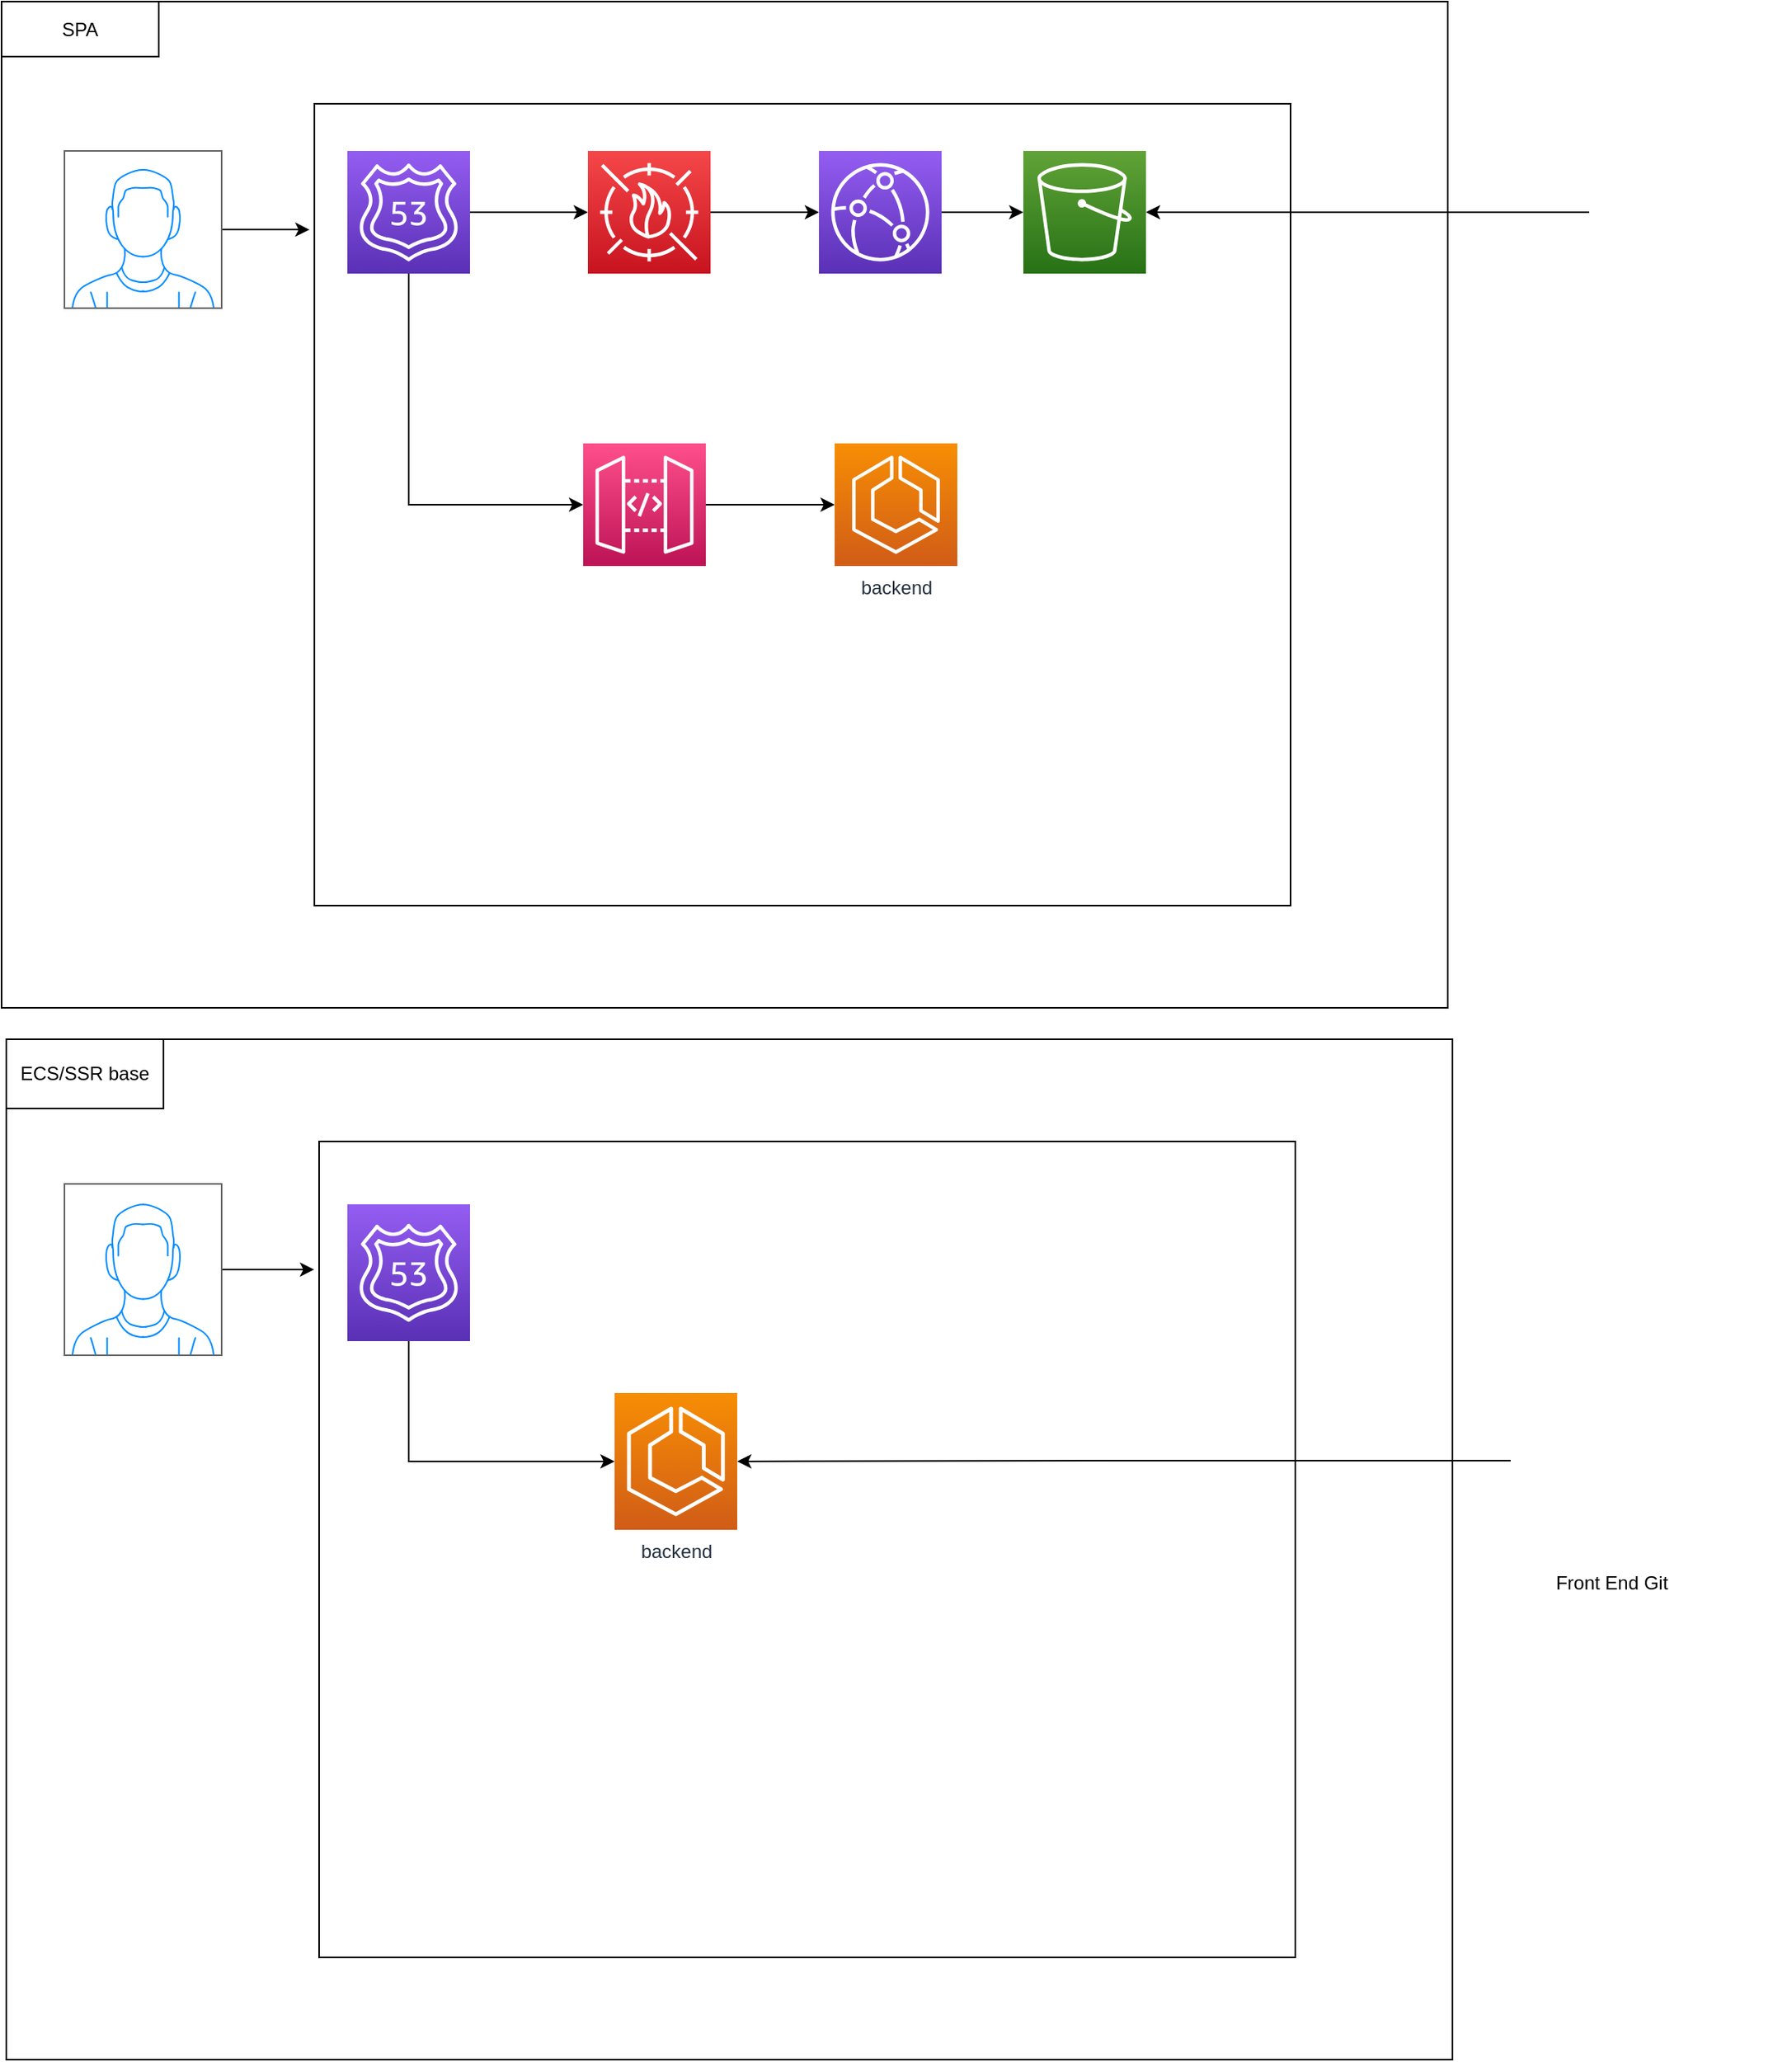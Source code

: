 <mxfile version="15.9.6" type="github">
  <diagram id="K5m0sB6r68iHKHiiGyy7" name="Page-1">
    <mxGraphModel dx="2272" dy="834" grid="1" gridSize="10" guides="1" tooltips="1" connect="1" arrows="1" fold="1" page="1" pageScale="1" pageWidth="850" pageHeight="1100" math="0" shadow="0">
      <root>
        <mxCell id="0" />
        <mxCell id="1" parent="0" />
        <mxCell id="ZiPStLOvgiAQaFrCtZSX-20" value="" style="rounded=0;whiteSpace=wrap;html=1;" vertex="1" parent="1">
          <mxGeometry x="-120" y="45" width="920" height="640" as="geometry" />
        </mxCell>
        <mxCell id="ZiPStLOvgiAQaFrCtZSX-3" value="" style="rounded=0;whiteSpace=wrap;html=1;" vertex="1" parent="1">
          <mxGeometry x="79" y="110" width="621" height="510" as="geometry" />
        </mxCell>
        <mxCell id="ZiPStLOvgiAQaFrCtZSX-4" style="edgeStyle=orthogonalEdgeStyle;rounded=0;orthogonalLoop=1;jettySize=auto;html=1;entryX=0;entryY=0.5;entryDx=0;entryDy=0;entryPerimeter=0;" edge="1" parent="1" source="ZiPStLOvgiAQaFrCtZSX-1" target="ZiPStLOvgiAQaFrCtZSX-2">
          <mxGeometry relative="1" as="geometry" />
        </mxCell>
        <mxCell id="ZiPStLOvgiAQaFrCtZSX-13" style="edgeStyle=orthogonalEdgeStyle;rounded=0;orthogonalLoop=1;jettySize=auto;html=1;entryX=0;entryY=0.5;entryDx=0;entryDy=0;entryPerimeter=0;exitX=0.5;exitY=1;exitDx=0;exitDy=0;exitPerimeter=0;" edge="1" parent="1" source="ZiPStLOvgiAQaFrCtZSX-1" target="ZiPStLOvgiAQaFrCtZSX-11">
          <mxGeometry relative="1" as="geometry" />
        </mxCell>
        <mxCell id="ZiPStLOvgiAQaFrCtZSX-1" value="" style="sketch=0;points=[[0,0,0],[0.25,0,0],[0.5,0,0],[0.75,0,0],[1,0,0],[0,1,0],[0.25,1,0],[0.5,1,0],[0.75,1,0],[1,1,0],[0,0.25,0],[0,0.5,0],[0,0.75,0],[1,0.25,0],[1,0.5,0],[1,0.75,0]];outlineConnect=0;fontColor=#232F3E;gradientColor=#945DF2;gradientDirection=north;fillColor=#5A30B5;strokeColor=#ffffff;dashed=0;verticalLabelPosition=bottom;verticalAlign=top;align=center;html=1;fontSize=12;fontStyle=0;aspect=fixed;shape=mxgraph.aws4.resourceIcon;resIcon=mxgraph.aws4.route_53;" vertex="1" parent="1">
          <mxGeometry x="100" y="140" width="78" height="78" as="geometry" />
        </mxCell>
        <mxCell id="ZiPStLOvgiAQaFrCtZSX-9" style="edgeStyle=orthogonalEdgeStyle;rounded=0;orthogonalLoop=1;jettySize=auto;html=1;" edge="1" parent="1" source="ZiPStLOvgiAQaFrCtZSX-2" target="ZiPStLOvgiAQaFrCtZSX-8">
          <mxGeometry relative="1" as="geometry" />
        </mxCell>
        <mxCell id="ZiPStLOvgiAQaFrCtZSX-2" value="" style="sketch=0;points=[[0,0,0],[0.25,0,0],[0.5,0,0],[0.75,0,0],[1,0,0],[0,1,0],[0.25,1,0],[0.5,1,0],[0.75,1,0],[1,1,0],[0,0.25,0],[0,0.5,0],[0,0.75,0],[1,0.25,0],[1,0.5,0],[1,0.75,0]];outlineConnect=0;fontColor=#232F3E;gradientColor=#F54749;gradientDirection=north;fillColor=#C7131F;strokeColor=#ffffff;dashed=0;verticalLabelPosition=bottom;verticalAlign=top;align=center;html=1;fontSize=12;fontStyle=0;aspect=fixed;shape=mxgraph.aws4.resourceIcon;resIcon=mxgraph.aws4.waf;" vertex="1" parent="1">
          <mxGeometry x="253" y="140" width="78" height="78" as="geometry" />
        </mxCell>
        <mxCell id="ZiPStLOvgiAQaFrCtZSX-7" value="" style="sketch=0;points=[[0,0,0],[0.25,0,0],[0.5,0,0],[0.75,0,0],[1,0,0],[0,1,0],[0.25,1,0],[0.5,1,0],[0.75,1,0],[1,1,0],[0,0.25,0],[0,0.5,0],[0,0.75,0],[1,0.25,0],[1,0.5,0],[1,0.75,0]];outlineConnect=0;fontColor=#232F3E;gradientColor=#60A337;gradientDirection=north;fillColor=#277116;strokeColor=#ffffff;dashed=0;verticalLabelPosition=bottom;verticalAlign=top;align=center;html=1;fontSize=12;fontStyle=0;aspect=fixed;shape=mxgraph.aws4.resourceIcon;resIcon=mxgraph.aws4.s3;" vertex="1" parent="1">
          <mxGeometry x="530" y="140" width="78" height="78" as="geometry" />
        </mxCell>
        <mxCell id="ZiPStLOvgiAQaFrCtZSX-10" style="edgeStyle=orthogonalEdgeStyle;rounded=0;orthogonalLoop=1;jettySize=auto;html=1;" edge="1" parent="1" source="ZiPStLOvgiAQaFrCtZSX-8" target="ZiPStLOvgiAQaFrCtZSX-7">
          <mxGeometry relative="1" as="geometry" />
        </mxCell>
        <mxCell id="ZiPStLOvgiAQaFrCtZSX-8" value="" style="sketch=0;points=[[0,0,0],[0.25,0,0],[0.5,0,0],[0.75,0,0],[1,0,0],[0,1,0],[0.25,1,0],[0.5,1,0],[0.75,1,0],[1,1,0],[0,0.25,0],[0,0.5,0],[0,0.75,0],[1,0.25,0],[1,0.5,0],[1,0.75,0]];outlineConnect=0;fontColor=#232F3E;gradientColor=#945DF2;gradientDirection=north;fillColor=#5A30B5;strokeColor=#ffffff;dashed=0;verticalLabelPosition=bottom;verticalAlign=top;align=center;html=1;fontSize=12;fontStyle=0;aspect=fixed;shape=mxgraph.aws4.resourceIcon;resIcon=mxgraph.aws4.cloudfront;" vertex="1" parent="1">
          <mxGeometry x="400" y="140" width="78" height="78" as="geometry" />
        </mxCell>
        <mxCell id="ZiPStLOvgiAQaFrCtZSX-15" style="edgeStyle=orthogonalEdgeStyle;rounded=0;orthogonalLoop=1;jettySize=auto;html=1;entryX=0;entryY=0.5;entryDx=0;entryDy=0;entryPerimeter=0;" edge="1" parent="1" source="ZiPStLOvgiAQaFrCtZSX-11" target="ZiPStLOvgiAQaFrCtZSX-14">
          <mxGeometry relative="1" as="geometry" />
        </mxCell>
        <mxCell id="ZiPStLOvgiAQaFrCtZSX-11" value="" style="sketch=0;points=[[0,0,0],[0.25,0,0],[0.5,0,0],[0.75,0,0],[1,0,0],[0,1,0],[0.25,1,0],[0.5,1,0],[0.75,1,0],[1,1,0],[0,0.25,0],[0,0.5,0],[0,0.75,0],[1,0.25,0],[1,0.5,0],[1,0.75,0]];outlineConnect=0;fontColor=#232F3E;gradientColor=#FF4F8B;gradientDirection=north;fillColor=#BC1356;strokeColor=#ffffff;dashed=0;verticalLabelPosition=bottom;verticalAlign=top;align=center;html=1;fontSize=12;fontStyle=0;aspect=fixed;shape=mxgraph.aws4.resourceIcon;resIcon=mxgraph.aws4.api_gateway;" vertex="1" parent="1">
          <mxGeometry x="250" y="326" width="78" height="78" as="geometry" />
        </mxCell>
        <mxCell id="ZiPStLOvgiAQaFrCtZSX-14" value="backend" style="sketch=0;points=[[0,0,0],[0.25,0,0],[0.5,0,0],[0.75,0,0],[1,0,0],[0,1,0],[0.25,1,0],[0.5,1,0],[0.75,1,0],[1,1,0],[0,0.25,0],[0,0.5,0],[0,0.75,0],[1,0.25,0],[1,0.5,0],[1,0.75,0]];outlineConnect=0;fontColor=#232F3E;gradientColor=#F78E04;gradientDirection=north;fillColor=#D05C17;strokeColor=#ffffff;dashed=0;verticalLabelPosition=bottom;verticalAlign=top;align=center;html=1;fontSize=12;fontStyle=0;aspect=fixed;shape=mxgraph.aws4.resourceIcon;resIcon=mxgraph.aws4.ecs;" vertex="1" parent="1">
          <mxGeometry x="410" y="326" width="78" height="78" as="geometry" />
        </mxCell>
        <mxCell id="ZiPStLOvgiAQaFrCtZSX-19" style="edgeStyle=orthogonalEdgeStyle;rounded=0;orthogonalLoop=1;jettySize=auto;html=1;entryX=-0.005;entryY=0.157;entryDx=0;entryDy=0;entryPerimeter=0;" edge="1" parent="1" source="ZiPStLOvgiAQaFrCtZSX-18" target="ZiPStLOvgiAQaFrCtZSX-3">
          <mxGeometry relative="1" as="geometry" />
        </mxCell>
        <mxCell id="ZiPStLOvgiAQaFrCtZSX-18" value="" style="verticalLabelPosition=bottom;shadow=0;dashed=0;align=center;html=1;verticalAlign=top;strokeWidth=1;shape=mxgraph.mockup.containers.userMale;strokeColor=#666666;strokeColor2=#008cff;" vertex="1" parent="1">
          <mxGeometry x="-80" y="140" width="100" height="100" as="geometry" />
        </mxCell>
        <mxCell id="ZiPStLOvgiAQaFrCtZSX-26" value="SPA" style="rounded=0;whiteSpace=wrap;html=1;" vertex="1" parent="1">
          <mxGeometry x="-120" y="45" width="100" height="35" as="geometry" />
        </mxCell>
        <mxCell id="ZiPStLOvgiAQaFrCtZSX-28" style="edgeStyle=orthogonalEdgeStyle;rounded=0;orthogonalLoop=1;jettySize=auto;html=1;" edge="1" parent="1" source="ZiPStLOvgiAQaFrCtZSX-27" target="ZiPStLOvgiAQaFrCtZSX-7">
          <mxGeometry relative="1" as="geometry" />
        </mxCell>
        <mxCell id="ZiPStLOvgiAQaFrCtZSX-27" value="" style="shape=image;html=1;verticalAlign=top;verticalLabelPosition=bottom;labelBackgroundColor=#ffffff;imageAspect=0;aspect=fixed;image=https://cdn1.iconfinder.com/data/icons/picons-social/57/github-128.png" vertex="1" parent="1">
          <mxGeometry x="890" y="115" width="128" height="128" as="geometry" />
        </mxCell>
        <mxCell id="ZiPStLOvgiAQaFrCtZSX-47" value="" style="rounded=0;whiteSpace=wrap;html=1;" vertex="1" parent="1">
          <mxGeometry x="-117" y="705" width="920" height="649" as="geometry" />
        </mxCell>
        <mxCell id="ZiPStLOvgiAQaFrCtZSX-48" value="" style="rounded=0;whiteSpace=wrap;html=1;" vertex="1" parent="1">
          <mxGeometry x="82" y="770" width="621" height="519" as="geometry" />
        </mxCell>
        <mxCell id="ZiPStLOvgiAQaFrCtZSX-50" style="edgeStyle=orthogonalEdgeStyle;rounded=0;orthogonalLoop=1;jettySize=auto;html=1;exitX=0.5;exitY=1;exitDx=0;exitDy=0;exitPerimeter=0;entryX=0;entryY=0.5;entryDx=0;entryDy=0;entryPerimeter=0;" edge="1" parent="1" source="ZiPStLOvgiAQaFrCtZSX-51" target="ZiPStLOvgiAQaFrCtZSX-59">
          <mxGeometry relative="1" as="geometry">
            <mxPoint x="253" y="1029.5" as="targetPoint" />
          </mxGeometry>
        </mxCell>
        <mxCell id="ZiPStLOvgiAQaFrCtZSX-51" value="" style="sketch=0;points=[[0,0,0],[0.25,0,0],[0.5,0,0],[0.75,0,0],[1,0,0],[0,1,0],[0.25,1,0],[0.5,1,0],[0.75,1,0],[1,1,0],[0,0.25,0],[0,0.5,0],[0,0.75,0],[1,0.25,0],[1,0.5,0],[1,0.75,0]];outlineConnect=0;fontColor=#232F3E;gradientColor=#945DF2;gradientDirection=north;fillColor=#5A30B5;strokeColor=#ffffff;dashed=0;verticalLabelPosition=bottom;verticalAlign=top;align=center;html=1;fontSize=12;fontStyle=0;aspect=fixed;shape=mxgraph.aws4.resourceIcon;resIcon=mxgraph.aws4.route_53;" vertex="1" parent="1">
          <mxGeometry x="100" y="810" width="78" height="87" as="geometry" />
        </mxCell>
        <mxCell id="ZiPStLOvgiAQaFrCtZSX-59" value="backend" style="sketch=0;points=[[0,0,0],[0.25,0,0],[0.5,0,0],[0.75,0,0],[1,0,0],[0,1,0],[0.25,1,0],[0.5,1,0],[0.75,1,0],[1,1,0],[0,0.25,0],[0,0.5,0],[0,0.75,0],[1,0.25,0],[1,0.5,0],[1,0.75,0]];outlineConnect=0;fontColor=#232F3E;gradientColor=#F78E04;gradientDirection=north;fillColor=#D05C17;strokeColor=#ffffff;dashed=0;verticalLabelPosition=bottom;verticalAlign=top;align=center;html=1;fontSize=12;fontStyle=0;aspect=fixed;shape=mxgraph.aws4.resourceIcon;resIcon=mxgraph.aws4.ecs;" vertex="1" parent="1">
          <mxGeometry x="270" y="930" width="78" height="87" as="geometry" />
        </mxCell>
        <mxCell id="ZiPStLOvgiAQaFrCtZSX-60" style="edgeStyle=orthogonalEdgeStyle;rounded=0;orthogonalLoop=1;jettySize=auto;html=1;entryX=-0.005;entryY=0.157;entryDx=0;entryDy=0;entryPerimeter=0;" edge="1" parent="1" source="ZiPStLOvgiAQaFrCtZSX-61" target="ZiPStLOvgiAQaFrCtZSX-48">
          <mxGeometry relative="1" as="geometry" />
        </mxCell>
        <mxCell id="ZiPStLOvgiAQaFrCtZSX-61" value="" style="verticalLabelPosition=bottom;shadow=0;dashed=0;align=center;html=1;verticalAlign=top;strokeWidth=1;shape=mxgraph.mockup.containers.userMale;strokeColor=#666666;strokeColor2=#008cff;" vertex="1" parent="1">
          <mxGeometry x="-80" y="797" width="100" height="109" as="geometry" />
        </mxCell>
        <mxCell id="ZiPStLOvgiAQaFrCtZSX-62" value="ECS/SSR base" style="rounded=0;whiteSpace=wrap;html=1;" vertex="1" parent="1">
          <mxGeometry x="-117" y="705" width="100" height="44" as="geometry" />
        </mxCell>
        <mxCell id="ZiPStLOvgiAQaFrCtZSX-65" style="edgeStyle=orthogonalEdgeStyle;rounded=0;orthogonalLoop=1;jettySize=auto;html=1;" edge="1" parent="1" source="ZiPStLOvgiAQaFrCtZSX-64" target="ZiPStLOvgiAQaFrCtZSX-59">
          <mxGeometry relative="1" as="geometry" />
        </mxCell>
        <mxCell id="ZiPStLOvgiAQaFrCtZSX-64" value="Front End Git" style="shape=image;html=1;verticalAlign=top;verticalLabelPosition=bottom;labelBackgroundColor=#ffffff;imageAspect=0;aspect=fixed;image=https://cdn1.iconfinder.com/data/icons/picons-social/57/github-128.png" vertex="1" parent="1">
          <mxGeometry x="840" y="909" width="128" height="128" as="geometry" />
        </mxCell>
      </root>
    </mxGraphModel>
  </diagram>
</mxfile>
